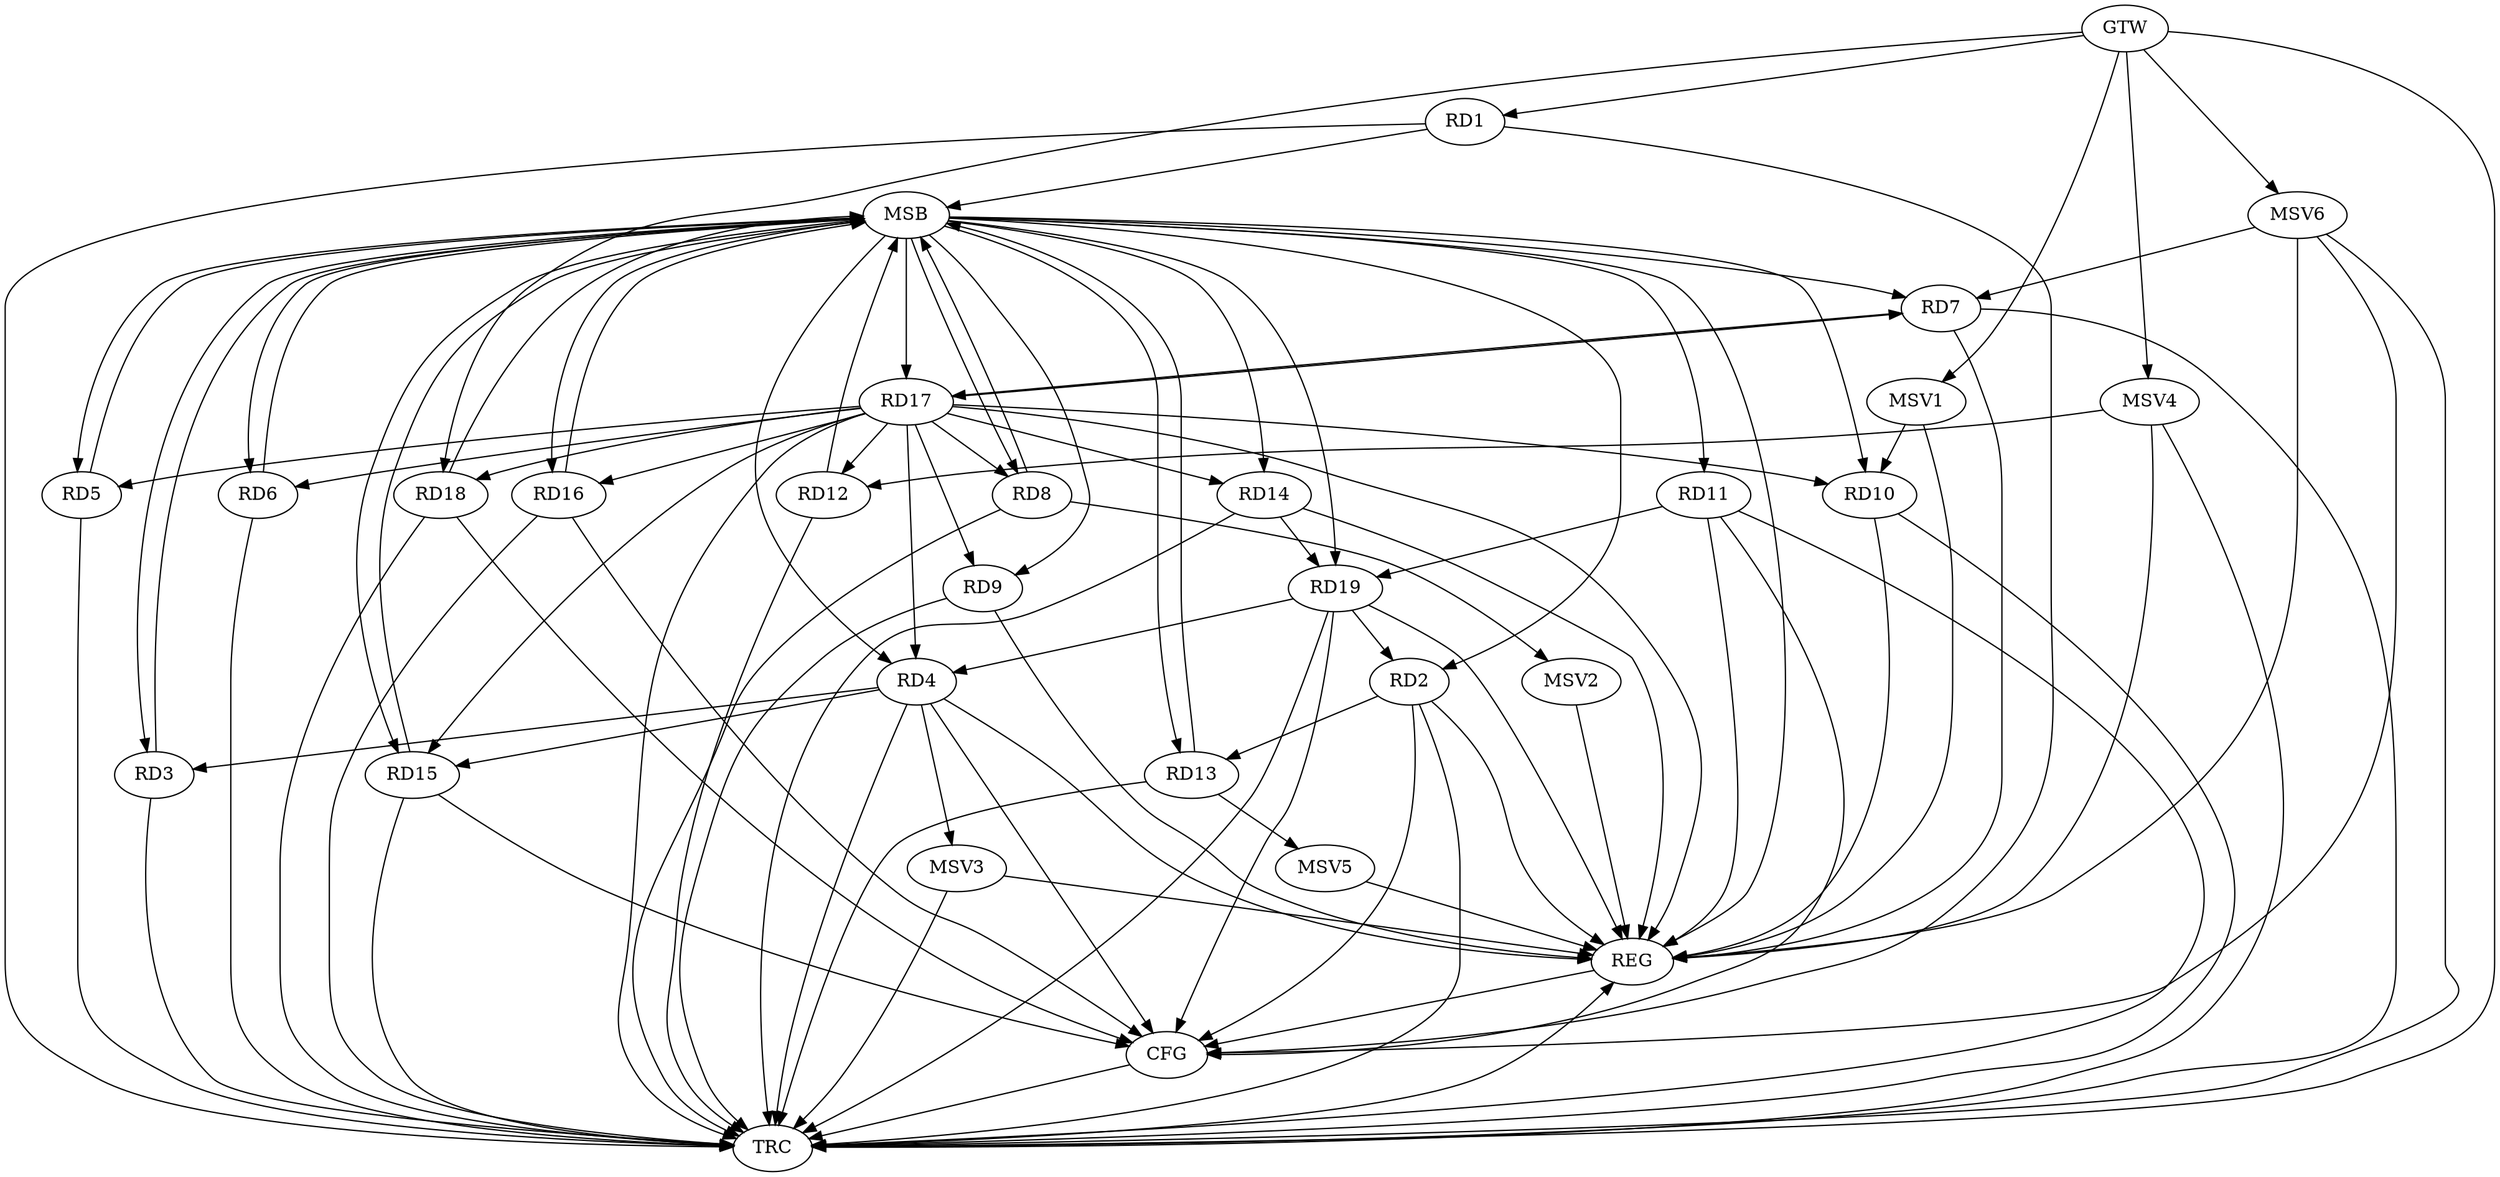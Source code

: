 strict digraph G {
  RD1 [ label="RD1" ];
  RD2 [ label="RD2" ];
  RD3 [ label="RD3" ];
  RD4 [ label="RD4" ];
  RD5 [ label="RD5" ];
  RD6 [ label="RD6" ];
  RD7 [ label="RD7" ];
  RD8 [ label="RD8" ];
  RD9 [ label="RD9" ];
  RD10 [ label="RD10" ];
  RD11 [ label="RD11" ];
  RD12 [ label="RD12" ];
  RD13 [ label="RD13" ];
  RD14 [ label="RD14" ];
  RD15 [ label="RD15" ];
  RD16 [ label="RD16" ];
  RD17 [ label="RD17" ];
  RD18 [ label="RD18" ];
  RD19 [ label="RD19" ];
  GTW [ label="GTW" ];
  REG [ label="REG" ];
  MSB [ label="MSB" ];
  CFG [ label="CFG" ];
  TRC [ label="TRC" ];
  MSV1 [ label="MSV1" ];
  MSV2 [ label="MSV2" ];
  MSV3 [ label="MSV3" ];
  MSV4 [ label="MSV4" ];
  MSV5 [ label="MSV5" ];
  MSV6 [ label="MSV6" ];
  RD2 -> RD13;
  RD19 -> RD2;
  RD4 -> RD3;
  RD4 -> RD15;
  RD17 -> RD4;
  RD19 -> RD4;
  RD7 -> RD17;
  RD17 -> RD7;
  RD17 -> RD8;
  RD17 -> RD10;
  RD11 -> RD19;
  RD14 -> RD19;
  GTW -> RD1;
  GTW -> RD18;
  RD2 -> REG;
  RD4 -> REG;
  RD7 -> REG;
  RD9 -> REG;
  RD10 -> REG;
  RD11 -> REG;
  RD14 -> REG;
  RD17 -> REG;
  RD19 -> REG;
  RD1 -> MSB;
  MSB -> RD14;
  MSB -> RD15;
  MSB -> REG;
  RD3 -> MSB;
  MSB -> RD6;
  MSB -> RD7;
  MSB -> RD10;
  MSB -> RD17;
  RD5 -> MSB;
  MSB -> RD2;
  MSB -> RD3;
  RD6 -> MSB;
  MSB -> RD5;
  RD8 -> MSB;
  MSB -> RD4;
  MSB -> RD11;
  RD12 -> MSB;
  MSB -> RD9;
  MSB -> RD13;
  RD13 -> MSB;
  MSB -> RD8;
  RD15 -> MSB;
  MSB -> RD16;
  RD16 -> MSB;
  RD18 -> MSB;
  MSB -> RD19;
  RD4 -> CFG;
  RD11 -> CFG;
  RD1 -> CFG;
  RD18 -> CFG;
  RD19 -> CFG;
  RD15 -> CFG;
  RD16 -> CFG;
  RD2 -> CFG;
  REG -> CFG;
  RD1 -> TRC;
  RD2 -> TRC;
  RD3 -> TRC;
  RD4 -> TRC;
  RD5 -> TRC;
  RD6 -> TRC;
  RD7 -> TRC;
  RD8 -> TRC;
  RD9 -> TRC;
  RD10 -> TRC;
  RD11 -> TRC;
  RD12 -> TRC;
  RD13 -> TRC;
  RD14 -> TRC;
  RD15 -> TRC;
  RD16 -> TRC;
  RD17 -> TRC;
  RD18 -> TRC;
  RD19 -> TRC;
  GTW -> TRC;
  CFG -> TRC;
  TRC -> REG;
  RD17 -> RD9;
  RD17 -> RD15;
  RD17 -> RD6;
  RD17 -> RD16;
  RD17 -> RD5;
  RD17 -> RD14;
  RD17 -> RD12;
  RD17 -> RD18;
  MSV1 -> RD10;
  GTW -> MSV1;
  MSV1 -> REG;
  RD8 -> MSV2;
  MSV2 -> REG;
  RD4 -> MSV3;
  MSV3 -> REG;
  MSV3 -> TRC;
  MSV4 -> RD12;
  GTW -> MSV4;
  MSV4 -> REG;
  MSV4 -> TRC;
  RD13 -> MSV5;
  MSV5 -> REG;
  MSV6 -> RD7;
  GTW -> MSV6;
  MSV6 -> REG;
  MSV6 -> TRC;
  MSV6 -> CFG;
}
